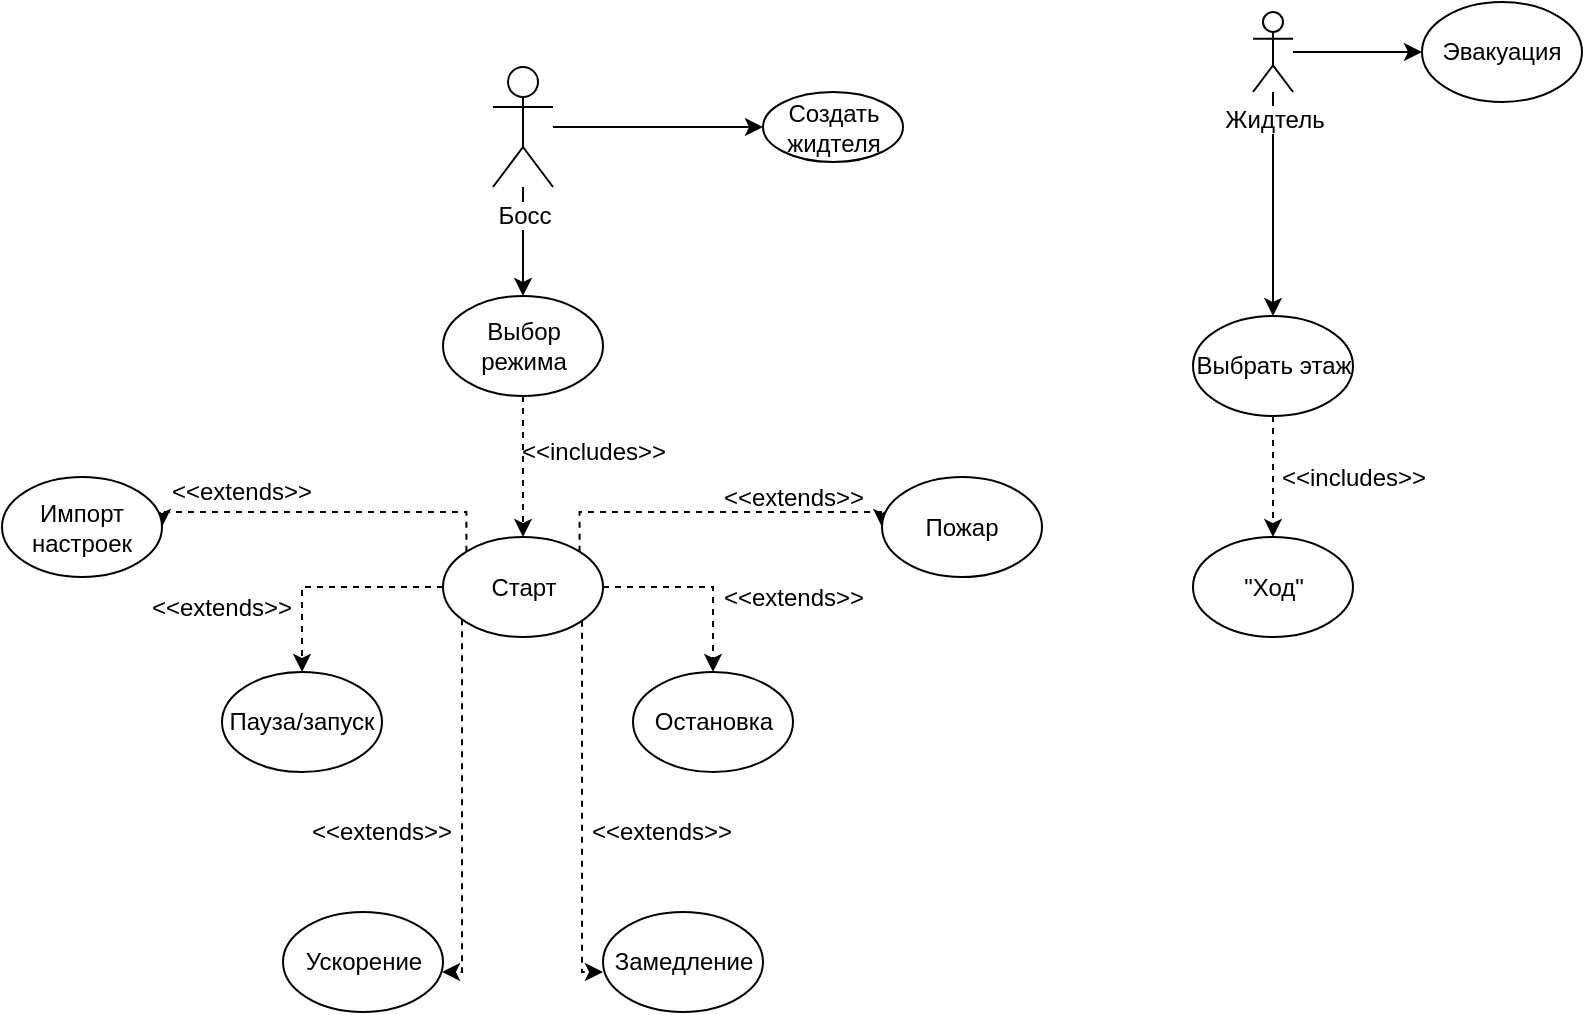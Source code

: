 <mxfile version="12.1.7" type="github" pages="1"><diagram id="ekdiAKRqjQZO_SCNcehw" name="Page-1"><mxGraphModel dx="1378" dy="700" grid="1" gridSize="10" guides="1" tooltips="1" connect="1" arrows="1" fold="1" page="1" pageScale="1" pageWidth="1920" pageHeight="1200" math="0" shadow="0"><root><mxCell id="0"/><mxCell id="1" parent="0"/><mxCell id="3DRjRIgtUkf3iMdszM2m-20" style="edgeStyle=orthogonalEdgeStyle;rounded=0;orthogonalLoop=1;jettySize=auto;html=1;entryX=0.5;entryY=0;entryDx=0;entryDy=0;" edge="1" parent="1" source="3DRjRIgtUkf3iMdszM2m-1" target="3DRjRIgtUkf3iMdszM2m-19"><mxGeometry relative="1" as="geometry"><Array as="points"><mxPoint x="785" y="410"/><mxPoint x="785" y="410"/></Array></mxGeometry></mxCell><mxCell id="3DRjRIgtUkf3iMdszM2m-69" style="edgeStyle=orthogonalEdgeStyle;rounded=0;orthogonalLoop=1;jettySize=auto;html=1;entryX=0;entryY=0.5;entryDx=0;entryDy=0;" edge="1" parent="1" source="3DRjRIgtUkf3iMdszM2m-1" target="3DRjRIgtUkf3iMdszM2m-68"><mxGeometry relative="1" as="geometry"/></mxCell><mxCell id="3DRjRIgtUkf3iMdszM2m-1" value="Жидтель&lt;br&gt;" style="shape=umlActor;verticalLabelPosition=bottom;labelBackgroundColor=#ffffff;verticalAlign=top;html=1;outlineConnect=0;" vertex="1" parent="1"><mxGeometry x="775.5" y="320" width="20" height="40" as="geometry"/></mxCell><mxCell id="3DRjRIgtUkf3iMdszM2m-6" value="" style="edgeStyle=orthogonalEdgeStyle;rounded=0;orthogonalLoop=1;jettySize=auto;html=1;" edge="1" parent="1" source="3DRjRIgtUkf3iMdszM2m-4"><mxGeometry relative="1" as="geometry"><mxPoint x="530.5" y="377.5" as="targetPoint"/></mxGeometry></mxCell><mxCell id="3DRjRIgtUkf3iMdszM2m-50" style="edgeStyle=orthogonalEdgeStyle;rounded=0;orthogonalLoop=1;jettySize=auto;html=1;entryX=0.5;entryY=0;entryDx=0;entryDy=0;" edge="1" parent="1" source="3DRjRIgtUkf3iMdszM2m-4" target="3DRjRIgtUkf3iMdszM2m-48"><mxGeometry relative="1" as="geometry"/></mxCell><mxCell id="3DRjRIgtUkf3iMdszM2m-4" value="Босс&lt;br&gt;" style="shape=umlActor;verticalLabelPosition=bottom;labelBackgroundColor=#ffffff;verticalAlign=top;html=1;outlineConnect=0;" vertex="1" parent="1"><mxGeometry x="395.5" y="347.5" width="30" height="60" as="geometry"/></mxCell><mxCell id="3DRjRIgtUkf3iMdszM2m-8" value="Создать жидтеля" style="ellipse;whiteSpace=wrap;html=1;" vertex="1" parent="1"><mxGeometry x="530.5" y="360" width="70" height="35" as="geometry"/></mxCell><mxCell id="3DRjRIgtUkf3iMdszM2m-47" style="edgeStyle=orthogonalEdgeStyle;rounded=0;orthogonalLoop=1;jettySize=auto;html=1;entryX=0.5;entryY=0;entryDx=0;entryDy=0;dashed=1;" edge="1" parent="1" source="3DRjRIgtUkf3iMdszM2m-19" target="3DRjRIgtUkf3iMdszM2m-25"><mxGeometry relative="1" as="geometry"><Array as="points"><mxPoint x="785" y="530"/><mxPoint x="785" y="530"/></Array></mxGeometry></mxCell><mxCell id="3DRjRIgtUkf3iMdszM2m-19" value="Выбрать этаж" style="ellipse;whiteSpace=wrap;html=1;" vertex="1" parent="1"><mxGeometry x="745.5" y="472" width="80" height="50" as="geometry"/></mxCell><mxCell id="3DRjRIgtUkf3iMdszM2m-25" value="&quot;Ход&quot;" style="ellipse;whiteSpace=wrap;html=1;" vertex="1" parent="1"><mxGeometry x="745.5" y="582.5" width="80" height="50" as="geometry"/></mxCell><mxCell id="3DRjRIgtUkf3iMdszM2m-46" style="edgeStyle=orthogonalEdgeStyle;rounded=0;orthogonalLoop=1;jettySize=auto;html=1;entryX=0;entryY=0.6;entryDx=0;entryDy=0;entryPerimeter=0;dashed=1;" edge="1" parent="1" source="3DRjRIgtUkf3iMdszM2m-26" target="3DRjRIgtUkf3iMdszM2m-44"><mxGeometry relative="1" as="geometry"><Array as="points"><mxPoint x="440" y="650"/><mxPoint x="440" y="650"/></Array></mxGeometry></mxCell><mxCell id="3DRjRIgtUkf3iMdszM2m-52" style="edgeStyle=orthogonalEdgeStyle;orthogonalLoop=1;jettySize=auto;html=1;exitX=0;exitY=0;exitDx=0;exitDy=0;entryX=1;entryY=0.5;entryDx=0;entryDy=0;rounded=0;dashed=1;" edge="1" parent="1" source="3DRjRIgtUkf3iMdszM2m-26" target="3DRjRIgtUkf3iMdszM2m-51"><mxGeometry relative="1" as="geometry"><Array as="points"><mxPoint x="382" y="570"/><mxPoint x="230" y="570"/></Array></mxGeometry></mxCell><mxCell id="3DRjRIgtUkf3iMdszM2m-53" style="edgeStyle=orthogonalEdgeStyle;rounded=0;orthogonalLoop=1;jettySize=auto;html=1;entryX=0.5;entryY=0;entryDx=0;entryDy=0;dashed=1;" edge="1" parent="1" source="3DRjRIgtUkf3iMdszM2m-26" target="3DRjRIgtUkf3iMdszM2m-34"><mxGeometry relative="1" as="geometry"><Array as="points"><mxPoint x="300" y="607"/></Array></mxGeometry></mxCell><mxCell id="3DRjRIgtUkf3iMdszM2m-54" style="edgeStyle=orthogonalEdgeStyle;rounded=0;orthogonalLoop=1;jettySize=auto;html=1;entryX=0.5;entryY=0;entryDx=0;entryDy=0;dashed=1;" edge="1" parent="1" source="3DRjRIgtUkf3iMdszM2m-26" target="3DRjRIgtUkf3iMdszM2m-42"><mxGeometry relative="1" as="geometry"><Array as="points"><mxPoint x="505" y="607"/></Array></mxGeometry></mxCell><mxCell id="3DRjRIgtUkf3iMdszM2m-65" style="edgeStyle=orthogonalEdgeStyle;rounded=0;orthogonalLoop=1;jettySize=auto;html=1;exitX=1;exitY=0;exitDx=0;exitDy=0;entryX=0;entryY=0.5;entryDx=0;entryDy=0;dashed=1;" edge="1" parent="1" source="3DRjRIgtUkf3iMdszM2m-26" target="3DRjRIgtUkf3iMdszM2m-64"><mxGeometry relative="1" as="geometry"><Array as="points"><mxPoint x="439" y="570"/><mxPoint x="590" y="570"/></Array></mxGeometry></mxCell><mxCell id="3DRjRIgtUkf3iMdszM2m-72" style="edgeStyle=orthogonalEdgeStyle;rounded=0;orthogonalLoop=1;jettySize=auto;html=1;entryX=0.994;entryY=0.6;entryDx=0;entryDy=0;entryPerimeter=0;dashed=1;" edge="1" parent="1" source="3DRjRIgtUkf3iMdszM2m-26" target="3DRjRIgtUkf3iMdszM2m-45"><mxGeometry relative="1" as="geometry"><Array as="points"><mxPoint x="380" y="800"/></Array></mxGeometry></mxCell><mxCell id="3DRjRIgtUkf3iMdszM2m-26" value="Старт" style="ellipse;whiteSpace=wrap;html=1;" vertex="1" parent="1"><mxGeometry x="370.5" y="582.5" width="80" height="50" as="geometry"/></mxCell><mxCell id="3DRjRIgtUkf3iMdszM2m-34" value="Пауза/запуск" style="ellipse;whiteSpace=wrap;html=1;" vertex="1" parent="1"><mxGeometry x="260" y="650" width="80" height="50" as="geometry"/></mxCell><mxCell id="3DRjRIgtUkf3iMdszM2m-42" value="Остановка" style="ellipse;whiteSpace=wrap;html=1;" vertex="1" parent="1"><mxGeometry x="465.5" y="650" width="80" height="50" as="geometry"/></mxCell><mxCell id="3DRjRIgtUkf3iMdszM2m-44" value="Замедление" style="ellipse;whiteSpace=wrap;html=1;" vertex="1" parent="1"><mxGeometry x="450.5" y="770" width="80" height="50" as="geometry"/></mxCell><mxCell id="3DRjRIgtUkf3iMdszM2m-45" value="Ускорение" style="ellipse;whiteSpace=wrap;html=1;" vertex="1" parent="1"><mxGeometry x="290.5" y="770" width="80" height="50" as="geometry"/></mxCell><mxCell id="3DRjRIgtUkf3iMdszM2m-49" style="edgeStyle=orthogonalEdgeStyle;rounded=0;orthogonalLoop=1;jettySize=auto;html=1;exitX=0.5;exitY=1;exitDx=0;exitDy=0;entryX=0.5;entryY=0;entryDx=0;entryDy=0;dashed=1;" edge="1" parent="1" source="3DRjRIgtUkf3iMdszM2m-48" target="3DRjRIgtUkf3iMdszM2m-26"><mxGeometry relative="1" as="geometry"/></mxCell><mxCell id="3DRjRIgtUkf3iMdszM2m-48" value="Выбор режима" style="ellipse;whiteSpace=wrap;html=1;" vertex="1" parent="1"><mxGeometry x="370.5" y="462" width="80" height="50" as="geometry"/></mxCell><mxCell id="3DRjRIgtUkf3iMdszM2m-51" value="Импорт настроек" style="ellipse;whiteSpace=wrap;html=1;" vertex="1" parent="1"><mxGeometry x="150" y="552.5" width="80" height="50" as="geometry"/></mxCell><mxCell id="3DRjRIgtUkf3iMdszM2m-57" value="&amp;lt;&amp;lt;extends&amp;gt;&amp;gt;" style="text;html=1;strokeColor=none;fillColor=none;align=center;verticalAlign=middle;whiteSpace=wrap;rounded=0;" vertex="1" parent="1"><mxGeometry x="250" y="550" width="40" height="20" as="geometry"/></mxCell><mxCell id="3DRjRIgtUkf3iMdszM2m-59" value="&amp;lt;&amp;lt;extends&amp;gt;&amp;gt;" style="text;html=1;strokeColor=none;fillColor=none;align=center;verticalAlign=middle;whiteSpace=wrap;rounded=0;" vertex="1" parent="1"><mxGeometry x="525.5" y="602.5" width="40" height="20" as="geometry"/></mxCell><mxCell id="3DRjRIgtUkf3iMdszM2m-60" value="&amp;lt;&amp;lt;extends&amp;gt;&amp;gt;" style="text;html=1;strokeColor=none;fillColor=none;align=center;verticalAlign=middle;whiteSpace=wrap;rounded=0;" vertex="1" parent="1"><mxGeometry x="240" y="607.5" width="40" height="20" as="geometry"/></mxCell><mxCell id="3DRjRIgtUkf3iMdszM2m-61" value="&amp;lt;&amp;lt;extends&amp;gt;&amp;gt;" style="text;html=1;strokeColor=none;fillColor=none;align=center;verticalAlign=middle;whiteSpace=wrap;rounded=0;" vertex="1" parent="1"><mxGeometry x="320" y="720" width="40" height="20" as="geometry"/></mxCell><mxCell id="3DRjRIgtUkf3iMdszM2m-62" value="&amp;lt;&amp;lt;extends&amp;gt;&amp;gt;" style="text;html=1;strokeColor=none;fillColor=none;align=center;verticalAlign=middle;whiteSpace=wrap;rounded=0;direction=west;" vertex="1" parent="1"><mxGeometry x="460" y="720" width="40" height="20" as="geometry"/></mxCell><mxCell id="3DRjRIgtUkf3iMdszM2m-63" value="&amp;lt;&amp;lt;includes&amp;gt;&amp;gt;" style="text;html=1;strokeColor=none;fillColor=none;align=center;verticalAlign=middle;whiteSpace=wrap;rounded=0;" vertex="1" parent="1"><mxGeometry x="425.5" y="530" width="40" height="20" as="geometry"/></mxCell><mxCell id="3DRjRIgtUkf3iMdszM2m-64" value="Пожар" style="ellipse;whiteSpace=wrap;html=1;" vertex="1" parent="1"><mxGeometry x="590" y="552.5" width="80" height="50" as="geometry"/></mxCell><mxCell id="3DRjRIgtUkf3iMdszM2m-66" value="&amp;lt;&amp;lt;extends&amp;gt;&amp;gt;" style="text;html=1;strokeColor=none;fillColor=none;align=center;verticalAlign=middle;whiteSpace=wrap;rounded=0;" vertex="1" parent="1"><mxGeometry x="525.5" y="552.5" width="40" height="20" as="geometry"/></mxCell><mxCell id="3DRjRIgtUkf3iMdszM2m-68" value="Эвакуация" style="ellipse;whiteSpace=wrap;html=1;" vertex="1" parent="1"><mxGeometry x="860" y="315" width="80" height="50" as="geometry"/></mxCell><mxCell id="3DRjRIgtUkf3iMdszM2m-70" value="&amp;lt;&amp;lt;includes&amp;gt;&amp;gt;" style="text;html=1;strokeColor=none;fillColor=none;align=center;verticalAlign=middle;whiteSpace=wrap;rounded=0;" vertex="1" parent="1"><mxGeometry x="805.5" y="542.5" width="40" height="20" as="geometry"/></mxCell></root></mxGraphModel></diagram></mxfile>
